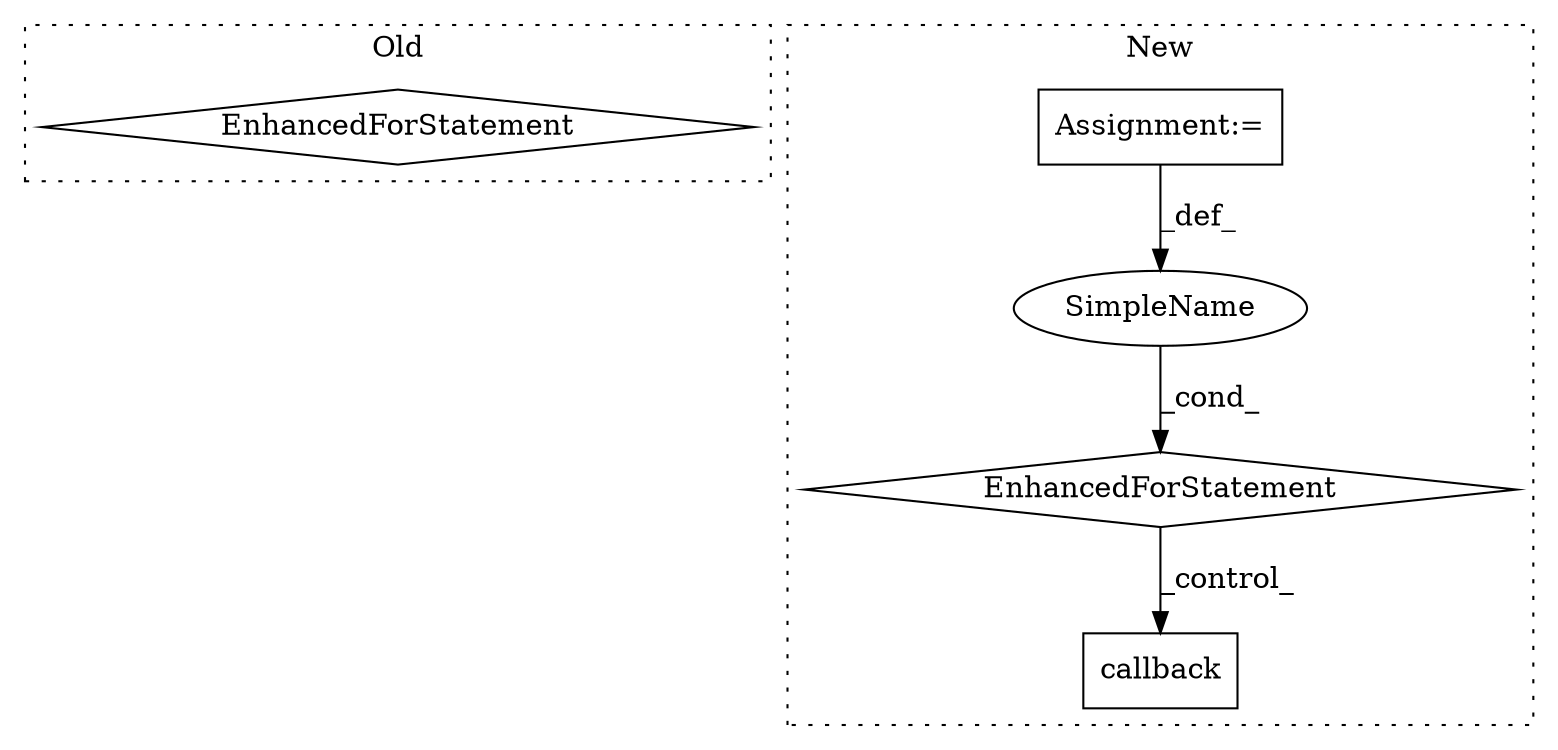 digraph G {
subgraph cluster0 {
1 [label="EnhancedForStatement" a="70" s="6389,6469" l="53,2" shape="diamond"];
label = "Old";
style="dotted";
}
subgraph cluster1 {
2 [label="callback" a="32" s="20927,20945" l="9,1" shape="box"];
3 [label="EnhancedForStatement" a="70" s="20797,20891" l="66,2" shape="diamond"];
4 [label="SimpleName" a="42" s="20867" l="8" shape="ellipse"];
5 [label="Assignment:=" a="7" s="20797,20891" l="66,2" shape="box"];
label = "New";
style="dotted";
}
3 -> 2 [label="_control_"];
4 -> 3 [label="_cond_"];
5 -> 4 [label="_def_"];
}